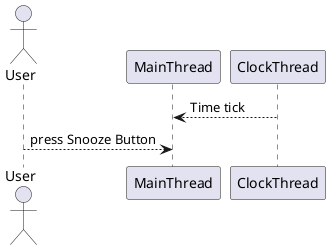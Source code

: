 @startuml
actor User
participant MainThread
participant ClockThread

MainThread <-- ClockThread: Time tick

User --> MainThread: press Snooze Button


@enduml